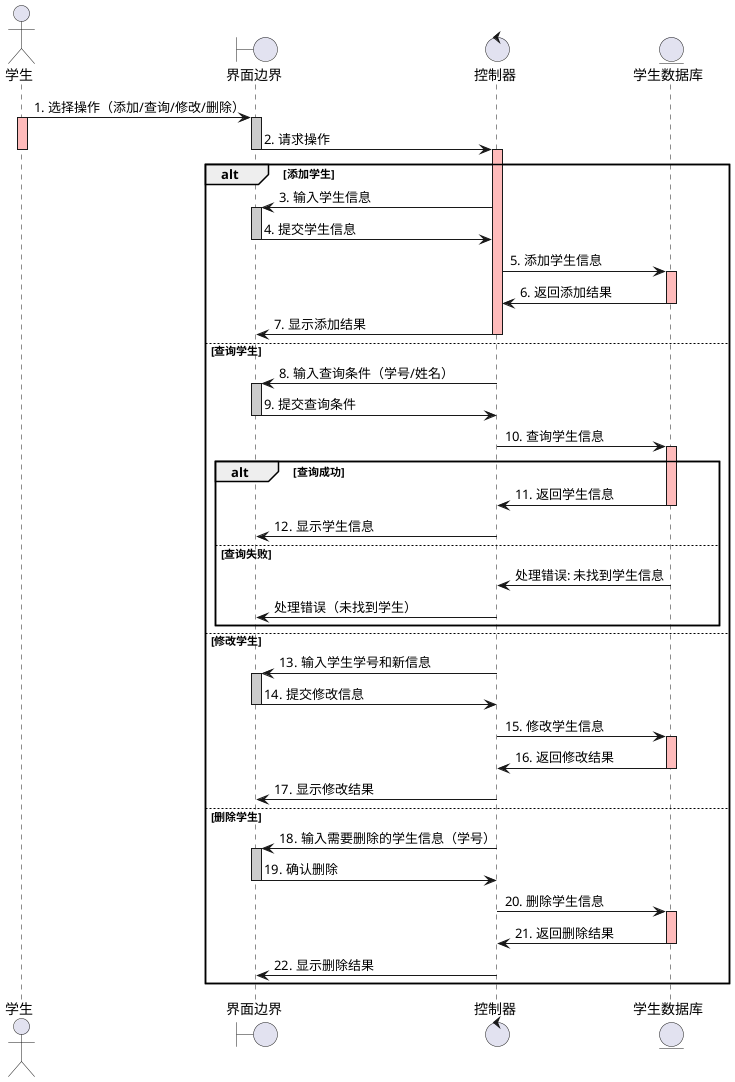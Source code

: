 @startuml 学生信息管理系统
actor 学生 as student
boundary 界面边界 as ui
control 控制器 as controller
entity 学生数据库 as db

student -> ui : 1. 选择操作（添加/查询/修改/删除）
activate student #FFBBBB
activate ui #cccccc

ui -> controller : 2. 请求操作
deactivate student
activate controller #FFBBBB
deactivate ui

alt 添加学生
    controller -> ui : 3. 输入学生信息
    activate ui #cccccc
    ui -> controller : 4. 提交学生信息
    deactivate ui
    controller -> db : 5. 添加学生信息
    activate db #FFBBBB
    db -> controller : 6. 返回添加结果
    deactivate db
    controller -> ui : 7. 显示添加结果
    deactivate controller

else 查询学生
    controller -> ui : 8. 输入查询条件（学号/姓名）
    activate ui #cccccc
    ui -> controller : 9. 提交查询条件
    deactivate ui
    controller -> db : 10. 查询学生信息
    activate db #FFBBBB
    alt 查询成功
        db -> controller : 11. 返回学生信息
        deactivate db
        controller -> ui : 12. 显示学生信息
        deactivate controller
    else 查询失败
        db -> controller : 处理错误: 未找到学生信息
        deactivate db
        controller -> ui : 处理错误（未找到学生）
        deactivate controller
    end

else 修改学生
    controller -> ui : 13. 输入学生学号和新信息
    activate ui #cccccc
    ui -> controller : 14. 提交修改信息
    deactivate ui
    controller -> db : 15. 修改学生信息
    activate db #FFBBBB
    db -> controller : 16. 返回修改结果
    deactivate db
    controller -> ui : 17. 显示修改结果
    deactivate controller

else 删除学生
    controller -> ui : 18. 输入需要删除的学生信息（学号）
    activate ui #cccccc
    ui -> controller : 19. 确认删除
    deactivate ui
    controller -> db : 20. 删除学生信息
    activate db #FFBBBB
    db -> controller : 21. 返回删除结果
    deactivate db
    controller -> ui : 22. 显示删除结果
    deactivate controller
end

@enduml
